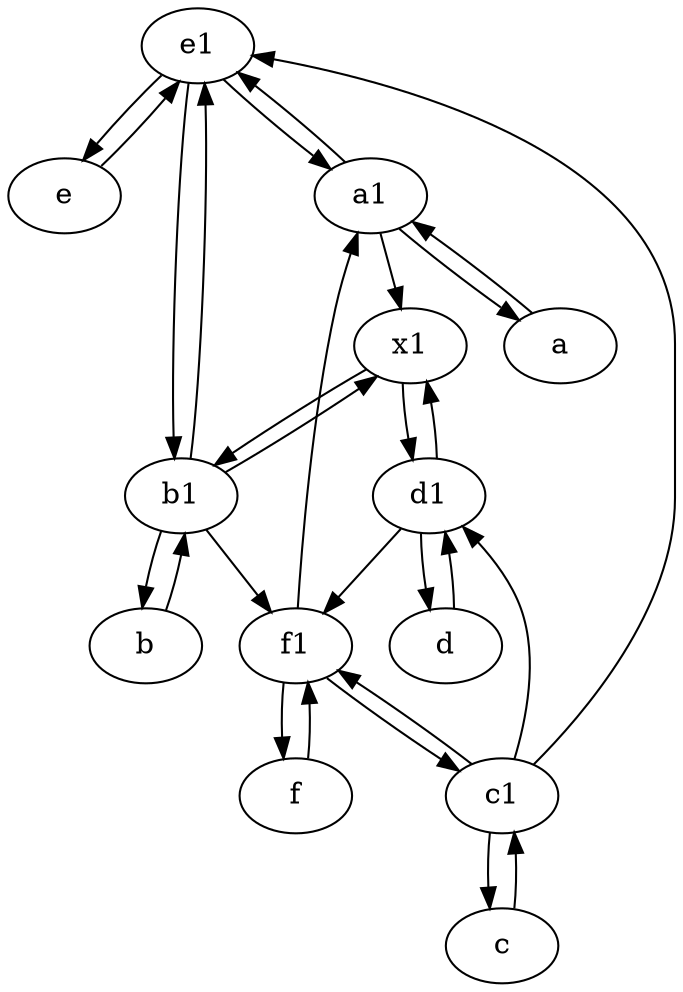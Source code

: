 digraph  {
	e1 [pos="25,45!"];
	d1 [pos="25,30!"];
	c [pos="20,10!"];
	d [pos="20,30!"];
	f [pos="15,45!"];
	e [pos="30,50!"];
	c1 [pos="30,15!"];
	x1;
	a1 [pos="40,15!"];
	b1 [pos="45,20!"];
	a [pos="40,10!"];
	b [pos="50,20!"];
	f1;
	c -> c1;
	c1 -> c;
	c1 -> f1;
	c1 -> e1;
	e1 -> b1;
	b1 -> b;
	f1 -> f;
	b -> b1;
	b1 -> e1;
	d1 -> f1;
	d1 -> x1;
	f -> f1;
	a1 -> e1;
	a -> a1;
	b1 -> f1;
	x1 -> d1;
	b1 -> x1;
	e -> e1;
	x1 -> b1;
	d -> d1;
	a1 -> a;
	a1 -> x1;
	e1 -> e;
	f1 -> c1;
	c1 -> d1;
	e1 -> a1;
	f1 -> a1;
	d1 -> d;

	}